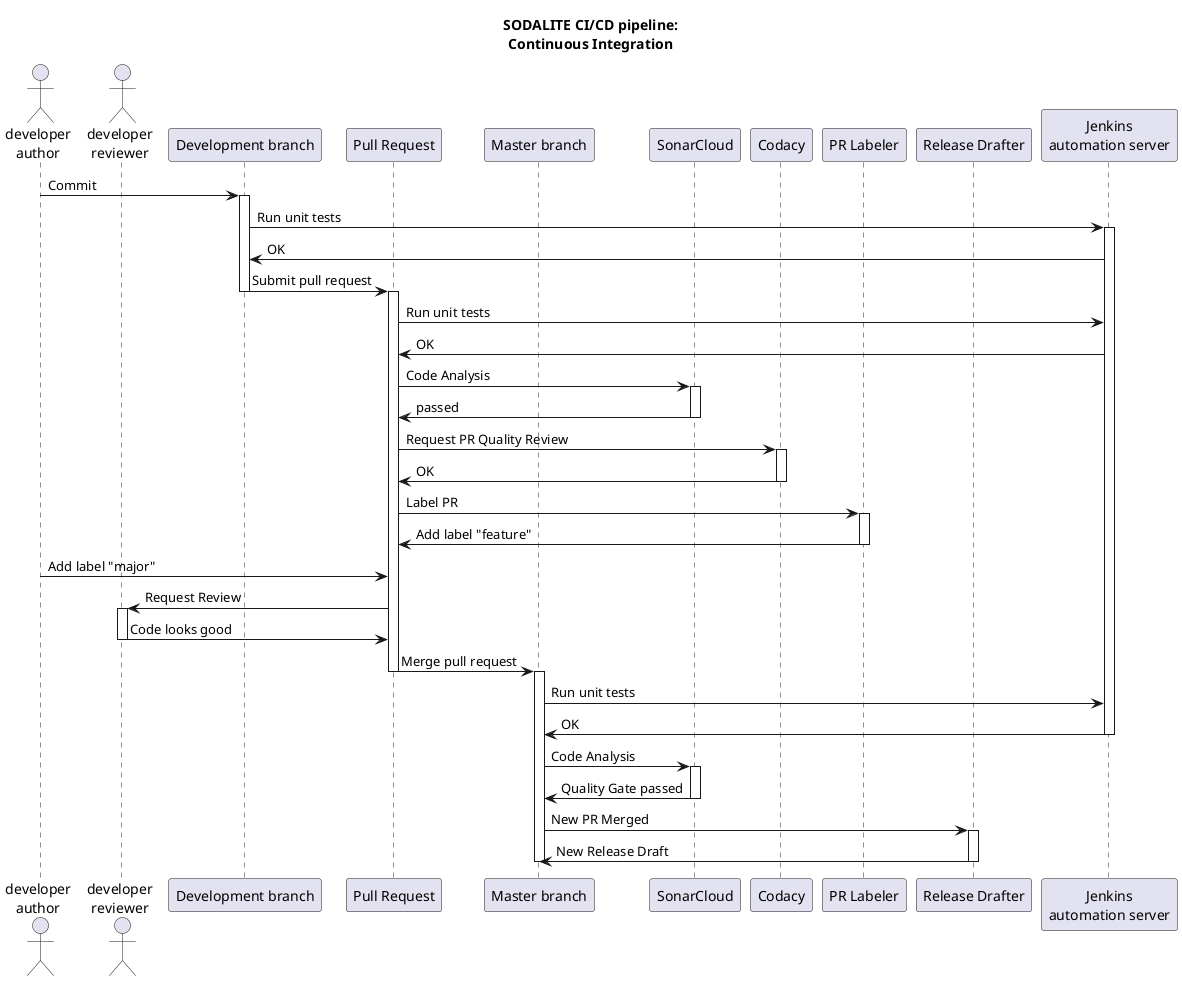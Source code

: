 @startuml

title SODALITE CI/CD pipeline:\nContinuous Integration

actor "developer\nauthor" as human
actor "developer\nreviewer" as human2

participant "Development branch" as dev
participant "Pull Request" as pr
participant "Master branch" as master
participant "SonarCloud" as sonar
participant "Codacy" as codacy
participant "PR Labeler" as pr_labeler
participant "Release Drafter" as release_drafter
participant "Jenkins\nautomation server" as jenkins


human -> dev: Commit
activate dev
dev -> jenkins: Run unit tests
activate jenkins
dev <- jenkins: OK

dev -> pr: Submit pull request
deactivate dev
activate pr


pr -> jenkins: Run unit tests
pr <- jenkins: OK

pr -> sonar: Code Analysis
activate sonar
pr <- sonar: passed
deactivate sonar

pr -> codacy: Request PR Quality Review
activate codacy
pr <- codacy: OK
deactivate codacy

pr -> pr_labeler: Label PR
activate pr_labeler
pr_labeler -> pr: Add label "feature"
deactivate pr_labeler

human -> pr: Add label "major"

pr -> human2: Request Review
activate human2
pr <- human2: Code looks good
deactivate human2

pr -> master: Merge pull request
deactivate pr
activate master

master -> jenkins: Run unit tests
master <- jenkins: OK
deactivate jenkins

master -> sonar: Code Analysis
activate sonar
master <- sonar: Quality Gate passed
deactivate sonar

master -> release_drafter: New PR Merged
activate release_drafter
release_drafter -> master: New Release Draft
deactivate release_drafter
deactivate master






@enduml